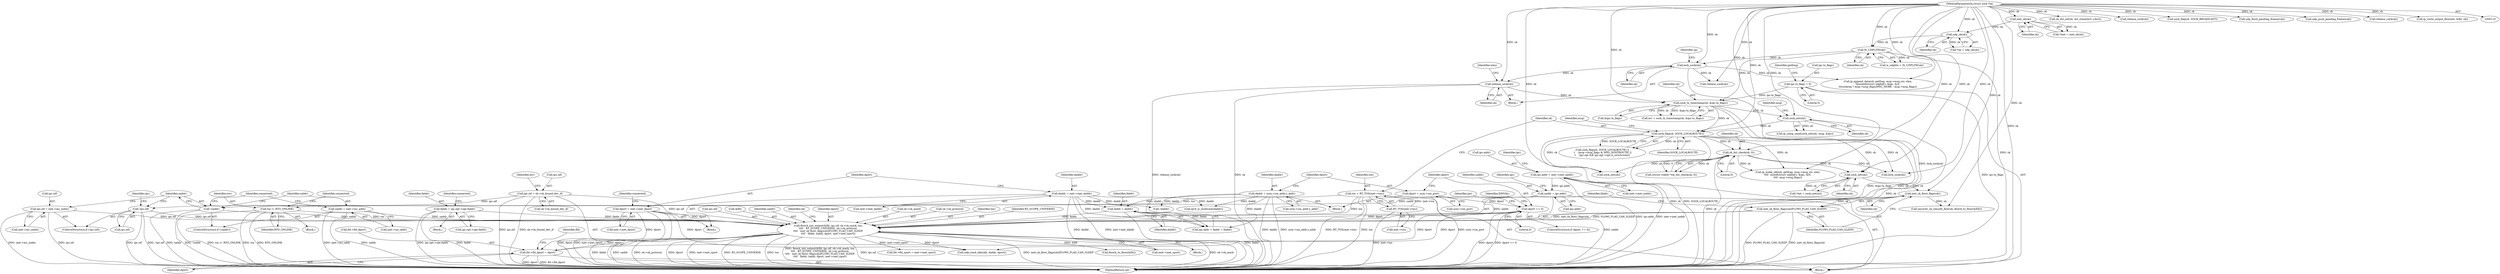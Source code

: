 digraph "0_linux_f6d8bd051c391c1c0458a30b2a7abcd939329259_32@pointer" {
"1000719" [label="(Call,fl4->fl4_dport = dport)"];
"1000310" [label="(Call,dport = inet->inet_dport)"];
"1000535" [label="(Call,flowi4_init_output(&fl4, ipc.oif, sk->sk_mark, tos,\n\t\t\t\t   RT_SCOPE_UNIVERSE, sk->sk_protocol,\n\t\t\t\t   inet_sk_flowi_flags(sk)|FLOWI_FLAG_CAN_SLEEP,\n\t\t\t\t   faddr, saddr, dport, inet->inet_sport))"];
"1000325" [label="(Call,ipc.oif = sk->sk_bound_dev_if)"];
"1000493" [label="(Call,!ipc.oif)"];
"1000497" [label="(Call,ipc.oif = inet->mc_index)"];
"1000482" [label="(Call,tos |= RTO_ONLINK)"];
"1000453" [label="(Call,tos = RT_TOS(inet->tos))"];
"1000455" [label="(Call,RT_TOS(inet->tos))"];
"1000549" [label="(Call,inet_sk_flowi_flags(sk)|FLOWI_FLAG_CAN_SLEEP)"];
"1000550" [label="(Call,inet_sk_flowi_flags(sk))"];
"1000533" [label="(Call,sock_net(sk))"];
"1000521" [label="(Call,sk_dst_check(sk, 0))"];
"1000461" [label="(Call,sock_flag(sk, SOCK_LOCALROUTE))"];
"1000352" [label="(Call,sock_net(sk))"];
"1000334" [label="(Call,sock_tx_timestamp(sk, &ipc.tx_flags))"];
"1000153" [label="(Call,IS_UDPLITE(sk))"];
"1000124" [label="(Call,udp_sk(sk))"];
"1000119" [label="(Call,inet_sk(sk))"];
"1000112" [label="(MethodParameterIn,struct sock *sk)"];
"1000229" [label="(Call,release_sock(sk))"];
"1000207" [label="(Call,lock_sock(sk))"];
"1000191" [label="(Call,ipc.tx_flags = 0)"];
"1000441" [label="(Call,faddr = ipc.opt->opt.faddr)"];
"1000419" [label="(Call,faddr = daddr)"];
"1000305" [label="(Call,daddr = inet->inet_daddr)"];
"1000275" [label="(Call,daddr = usin->sin_addr.s_addr)"];
"1000507" [label="(Call,saddr = inet->mc_addr)"];
"1000505" [label="(Call,!saddr)"];
"1000410" [label="(Call,saddr = ipc.addr)"];
"1000318" [label="(Call,ipc.addr = inet->inet_saddr)"];
"1000288" [label="(Call,dport == 0)"];
"1000282" [label="(Call,dport = usin->sin_port)"];
"1000509" [label="(Call,inet->mc_addr)"];
"1000326" [label="(Call,ipc.oif)"];
"1000467" [label="(Identifier,msg)"];
"1000486" [label="(Identifier,connected)"];
"1000462" [label="(Identifier,sk)"];
"1000311" [label="(Identifier,dport)"];
"1000151" [label="(Call,is_udplite = IS_UDPLITE(sk))"];
"1000232" [label="(Identifier,ulen)"];
"1000522" [label="(Identifier,sk)"];
"1000212" [label="(Identifier,up)"];
"1000498" [label="(Call,ipc.oif)"];
"1000117" [label="(Call,*inet = inet_sk(sk))"];
"1000277" [label="(Call,usin->sin_addr.s_addr)"];
"1000505" [label="(Call,!saddr)"];
"1000290" [label="(Literal,0)"];
"1000494" [label="(Call,ipc.oif)"];
"1000609" [label="(Call,sk_dst_set(sk, dst_clone(&rt->dst)))"];
"1000726" [label="(Identifier,fl4)"];
"1000441" [label="(Call,faddr = ipc.opt->opt.faddr)"];
"1000460" [label="(Call,sock_flag(sk, SOCK_LOCALROUTE) ||\n \t    (msg->msg_flags & MSG_DONTROUTE) ||\n\t    (ipc.opt && ipc.opt->opt.is_strictroute))"];
"1000124" [label="(Call,udp_sk(sk))"];
"1000410" [label="(Call,saddr = ipc.addr)"];
"1000724" [label="(Call,fl4->fl4_sport = inet->inet_sport)"];
"1000461" [label="(Call,sock_flag(sk, SOCK_LOCALROUTE))"];
"1000541" [label="(Call,sk->sk_mark)"];
"1000690" [label="(Call,release_sock(sk))"];
"1000850" [label="(MethodReturn,int)"];
"1000275" [label="(Call,daddr = usin->sin_addr.s_addr)"];
"1000454" [label="(Identifier,tos)"];
"1000195" [label="(Literal,0)"];
"1000115" [label="(Block,)"];
"1000154" [label="(Identifier,sk)"];
"1000533" [label="(Call,sock_net(sk))"];
"1000306" [label="(Identifier,daddr)"];
"1000463" [label="(Identifier,SOCK_LOCALROUTE)"];
"1000484" [label="(Identifier,RTO_ONLINK)"];
"1000352" [label="(Call,sock_net(sk))"];
"1000456" [label="(Call,inet->tos)"];
"1000325" [label="(Call,ipc.oif = sk->sk_bound_dev_if)"];
"1000287" [label="(ControlStructure,if (dport == 0))"];
"1000319" [label="(Call,ipc.addr)"];
"1000649" [label="(Call,ip_make_skb(sk, getfrag, msg->msg_iov, ulen,\n\t\t\t\t  sizeof(struct udphdr), &ipc, &rt,\n\t\t\t\t  msg->msg_flags))"];
"1000334" [label="(Call,sock_tx_timestamp(sk, &ipc.tx_flags))"];
"1000335" [label="(Identifier,sk)"];
"1000603" [label="(Call,sock_flag(sk, SOCK_BROADCAST))"];
"1000513" [label="(Identifier,connected)"];
"1000483" [label="(Identifier,tos)"];
"1000206" [label="(Block,)"];
"1000769" [label="(Call,udp_flush_pending_frames(sk))"];
"1000443" [label="(Call,ipc.opt->opt.faddr)"];
"1000453" [label="(Call,tos = RT_TOS(inet->tos))"];
"1000719" [label="(Call,fl4->fl4_dport = dport)"];
"1000120" [label="(Identifier,sk)"];
"1000546" [label="(Call,sk->sk_protocol)"];
"1000119" [label="(Call,inet_sk(sk))"];
"1000492" [label="(ControlStructure,if (!ipc.oif))"];
"1000489" [label="(Call,ipv4_is_multicast(daddr))"];
"1000544" [label="(Identifier,tos)"];
"1000451" [label="(Identifier,connected)"];
"1000288" [label="(Call,dport == 0)"];
"1000192" [label="(Call,ipc.tx_flags)"];
"1000682" [label="(Call,lock_sock(sk))"];
"1000310" [label="(Call,dport = inet->inet_dport)"];
"1000521" [label="(Call,sk_dst_check(sk, 0))"];
"1000351" [label="(Call,ip_cmsg_send(sock_net(sk), msg, &ipc))"];
"1000523" [label="(Literal,0)"];
"1000318" [label="(Call,ipc.addr = inet->inet_saddr)"];
"1000677" [label="(Call,udp_send_skb(skb, daddr, dport))"];
"1000436" [label="(Call,!daddr)"];
"1000497" [label="(Call,ipc.oif = inet->mc_index)"];
"1000482" [label="(Call,tos |= RTO_ONLINK)"];
"1000122" [label="(Call,*up = udp_sk(sk))"];
"1000531" [label="(Call,*net = sock_net(sk))"];
"1000545" [label="(Identifier,RT_SCOPE_UNIVERSE)"];
"1000553" [label="(Identifier,faddr)"];
"1000535" [label="(Call,flowi4_init_output(&fl4, ipc.oif, sk->sk_mark, tos,\n\t\t\t\t   RT_SCOPE_UNIVERSE, sk->sk_protocol,\n\t\t\t\t   inet_sk_flowi_flags(sk)|FLOWI_FLAG_CAN_SLEEP,\n\t\t\t\t   faddr, saddr, dport, inet->inet_sport))"];
"1000305" [label="(Call,daddr = inet->inet_daddr)"];
"1000538" [label="(Call,ipc.oif)"];
"1000536" [label="(Call,&fl4)"];
"1000354" [label="(Identifier,msg)"];
"1000777" [label="(Call,udp_push_pending_frames(sk))"];
"1000289" [label="(Identifier,dport)"];
"1000792" [label="(Call,release_sock(sk))"];
"1000230" [label="(Identifier,sk)"];
"1000744" [label="(Call,ip_append_data(sk, getfrag, msg->msg_iov, ulen,\n\t\t\tsizeof(struct udphdr), &ipc, &rt,\n\t\t\tcorkreq ? msg->msg_flags|MSG_MORE : msg->msg_flags))"];
"1000320" [label="(Identifier,ipc)"];
"1000153" [label="(Call,IS_UDPLITE(sk))"];
"1000554" [label="(Identifier,saddr)"];
"1000560" [label="(Identifier,sk)"];
"1000421" [label="(Identifier,daddr)"];
"1000549" [label="(Call,inet_sk_flowi_flags(sk)|FLOWI_FLAG_CAN_SLEEP)"];
"1000282" [label="(Call,dport = usin->sin_port)"];
"1000329" [label="(Call,sk->sk_bound_dev_if)"];
"1000507" [label="(Call,saddr = inet->mc_addr)"];
"1000283" [label="(Identifier,dport)"];
"1000420" [label="(Identifier,faddr)"];
"1000276" [label="(Identifier,daddr)"];
"1000417" [label="(Identifier,ipc)"];
"1000336" [label="(Call,&ipc.tx_flags)"];
"1000208" [label="(Identifier,sk)"];
"1000519" [label="(Call,(struct rtable *)sk_dst_check(sk, 0))"];
"1000481" [label="(Block,)"];
"1000327" [label="(Identifier,ipc)"];
"1000197" [label="(Identifier,getfrag)"];
"1000307" [label="(Call,inet->inet_daddr)"];
"1000559" [label="(Call,security_sk_classify_flow(sk, flowi4_to_flowi(&fl4)))"];
"1000316" [label="(Identifier,connected)"];
"1000191" [label="(Call,ipc.tx_flags = 0)"];
"1000411" [label="(Identifier,saddr)"];
"1000552" [label="(Identifier,FLOWI_FLAG_CAN_SLEEP)"];
"1000223" [label="(Call,release_sock(sk))"];
"1000332" [label="(Call,err = sock_tx_timestamp(sk, &ipc.tx_flags))"];
"1000284" [label="(Call,usin->sin_port)"];
"1000295" [label="(Block,)"];
"1000499" [label="(Identifier,ipc)"];
"1000504" [label="(ControlStructure,if (!saddr))"];
"1000353" [label="(Identifier,sk)"];
"1000824" [label="(Call,sock_net(sk))"];
"1000312" [label="(Call,inet->inet_dport)"];
"1000561" [label="(Call,flowi4_to_flowi(&fl4))"];
"1000501" [label="(Call,inet->mc_index)"];
"1000419" [label="(Call,faddr = daddr)"];
"1000229" [label="(Call,release_sock(sk))"];
"1000556" [label="(Call,inet->inet_sport)"];
"1000207" [label="(Call,lock_sock(sk))"];
"1000508" [label="(Identifier,saddr)"];
"1000125" [label="(Identifier,sk)"];
"1000506" [label="(Identifier,saddr)"];
"1000112" [label="(MethodParameterIn,struct sock *sk)"];
"1000293" [label="(Identifier,EINVAL)"];
"1000322" [label="(Call,inet->inet_saddr)"];
"1000723" [label="(Identifier,dport)"];
"1000551" [label="(Identifier,sk)"];
"1000493" [label="(Call,!ipc.oif)"];
"1000528" [label="(Block,)"];
"1000434" [label="(Block,)"];
"1000550" [label="(Call,inet_sk_flowi_flags(sk))"];
"1000412" [label="(Call,ipc.addr)"];
"1000455" [label="(Call,RT_TOS(inet->tos))"];
"1000333" [label="(Identifier,err)"];
"1000566" [label="(Call,ip_route_output_flow(net, &fl4, sk))"];
"1000415" [label="(Call,ipc.addr = faddr = daddr)"];
"1000442" [label="(Identifier,faddr)"];
"1000534" [label="(Identifier,sk)"];
"1000239" [label="(Block,)"];
"1000555" [label="(Identifier,dport)"];
"1000720" [label="(Call,fl4->fl4_dport)"];
"1000719" -> "1000115"  [label="AST: "];
"1000719" -> "1000723"  [label="CFG: "];
"1000720" -> "1000719"  [label="AST: "];
"1000723" -> "1000719"  [label="AST: "];
"1000726" -> "1000719"  [label="CFG: "];
"1000719" -> "1000850"  [label="DDG: fl4->fl4_dport"];
"1000719" -> "1000850"  [label="DDG: dport"];
"1000310" -> "1000719"  [label="DDG: dport"];
"1000535" -> "1000719"  [label="DDG: dport"];
"1000288" -> "1000719"  [label="DDG: dport"];
"1000310" -> "1000295"  [label="AST: "];
"1000310" -> "1000312"  [label="CFG: "];
"1000311" -> "1000310"  [label="AST: "];
"1000312" -> "1000310"  [label="AST: "];
"1000316" -> "1000310"  [label="CFG: "];
"1000310" -> "1000850"  [label="DDG: inet->inet_dport"];
"1000310" -> "1000850"  [label="DDG: dport"];
"1000310" -> "1000535"  [label="DDG: dport"];
"1000310" -> "1000677"  [label="DDG: dport"];
"1000535" -> "1000528"  [label="AST: "];
"1000535" -> "1000556"  [label="CFG: "];
"1000536" -> "1000535"  [label="AST: "];
"1000538" -> "1000535"  [label="AST: "];
"1000541" -> "1000535"  [label="AST: "];
"1000544" -> "1000535"  [label="AST: "];
"1000545" -> "1000535"  [label="AST: "];
"1000546" -> "1000535"  [label="AST: "];
"1000549" -> "1000535"  [label="AST: "];
"1000553" -> "1000535"  [label="AST: "];
"1000554" -> "1000535"  [label="AST: "];
"1000555" -> "1000535"  [label="AST: "];
"1000556" -> "1000535"  [label="AST: "];
"1000560" -> "1000535"  [label="CFG: "];
"1000535" -> "1000850"  [label="DDG: faddr"];
"1000535" -> "1000850"  [label="DDG: saddr"];
"1000535" -> "1000850"  [label="DDG: sk->sk_protocol"];
"1000535" -> "1000850"  [label="DDG: dport"];
"1000535" -> "1000850"  [label="DDG: inet->inet_sport"];
"1000535" -> "1000850"  [label="DDG: RT_SCOPE_UNIVERSE"];
"1000535" -> "1000850"  [label="DDG: tos"];
"1000535" -> "1000850"  [label="DDG: flowi4_init_output(&fl4, ipc.oif, sk->sk_mark, tos,\n\t\t\t\t   RT_SCOPE_UNIVERSE, sk->sk_protocol,\n\t\t\t\t   inet_sk_flowi_flags(sk)|FLOWI_FLAG_CAN_SLEEP,\n\t\t\t\t   faddr, saddr, dport, inet->inet_sport)"];
"1000535" -> "1000850"  [label="DDG: ipc.oif"];
"1000535" -> "1000850"  [label="DDG: inet_sk_flowi_flags(sk)|FLOWI_FLAG_CAN_SLEEP"];
"1000535" -> "1000850"  [label="DDG: sk->sk_mark"];
"1000325" -> "1000535"  [label="DDG: ipc.oif"];
"1000493" -> "1000535"  [label="DDG: ipc.oif"];
"1000497" -> "1000535"  [label="DDG: ipc.oif"];
"1000482" -> "1000535"  [label="DDG: tos"];
"1000453" -> "1000535"  [label="DDG: tos"];
"1000549" -> "1000535"  [label="DDG: inet_sk_flowi_flags(sk)"];
"1000549" -> "1000535"  [label="DDG: FLOWI_FLAG_CAN_SLEEP"];
"1000441" -> "1000535"  [label="DDG: faddr"];
"1000419" -> "1000535"  [label="DDG: faddr"];
"1000507" -> "1000535"  [label="DDG: saddr"];
"1000505" -> "1000535"  [label="DDG: saddr"];
"1000410" -> "1000535"  [label="DDG: saddr"];
"1000288" -> "1000535"  [label="DDG: dport"];
"1000535" -> "1000561"  [label="DDG: &fl4"];
"1000535" -> "1000677"  [label="DDG: dport"];
"1000535" -> "1000724"  [label="DDG: inet->inet_sport"];
"1000325" -> "1000115"  [label="AST: "];
"1000325" -> "1000329"  [label="CFG: "];
"1000326" -> "1000325"  [label="AST: "];
"1000329" -> "1000325"  [label="AST: "];
"1000333" -> "1000325"  [label="CFG: "];
"1000325" -> "1000850"  [label="DDG: ipc.oif"];
"1000325" -> "1000850"  [label="DDG: sk->sk_bound_dev_if"];
"1000325" -> "1000493"  [label="DDG: ipc.oif"];
"1000493" -> "1000492"  [label="AST: "];
"1000493" -> "1000494"  [label="CFG: "];
"1000494" -> "1000493"  [label="AST: "];
"1000499" -> "1000493"  [label="CFG: "];
"1000506" -> "1000493"  [label="CFG: "];
"1000493" -> "1000850"  [label="DDG: ipc.oif"];
"1000493" -> "1000850"  [label="DDG: !ipc.oif"];
"1000497" -> "1000492"  [label="AST: "];
"1000497" -> "1000501"  [label="CFG: "];
"1000498" -> "1000497"  [label="AST: "];
"1000501" -> "1000497"  [label="AST: "];
"1000506" -> "1000497"  [label="CFG: "];
"1000497" -> "1000850"  [label="DDG: ipc.oif"];
"1000497" -> "1000850"  [label="DDG: inet->mc_index"];
"1000482" -> "1000481"  [label="AST: "];
"1000482" -> "1000484"  [label="CFG: "];
"1000483" -> "1000482"  [label="AST: "];
"1000484" -> "1000482"  [label="AST: "];
"1000486" -> "1000482"  [label="CFG: "];
"1000482" -> "1000850"  [label="DDG: tos"];
"1000482" -> "1000850"  [label="DDG: RTO_ONLINK"];
"1000482" -> "1000850"  [label="DDG: tos |= RTO_ONLINK"];
"1000453" -> "1000482"  [label="DDG: tos"];
"1000453" -> "1000115"  [label="AST: "];
"1000453" -> "1000455"  [label="CFG: "];
"1000454" -> "1000453"  [label="AST: "];
"1000455" -> "1000453"  [label="AST: "];
"1000462" -> "1000453"  [label="CFG: "];
"1000453" -> "1000850"  [label="DDG: RT_TOS(inet->tos)"];
"1000453" -> "1000850"  [label="DDG: tos"];
"1000455" -> "1000453"  [label="DDG: inet->tos"];
"1000455" -> "1000456"  [label="CFG: "];
"1000456" -> "1000455"  [label="AST: "];
"1000455" -> "1000850"  [label="DDG: inet->tos"];
"1000549" -> "1000552"  [label="CFG: "];
"1000550" -> "1000549"  [label="AST: "];
"1000552" -> "1000549"  [label="AST: "];
"1000553" -> "1000549"  [label="CFG: "];
"1000549" -> "1000850"  [label="DDG: inet_sk_flowi_flags(sk)"];
"1000549" -> "1000850"  [label="DDG: FLOWI_FLAG_CAN_SLEEP"];
"1000550" -> "1000549"  [label="DDG: sk"];
"1000550" -> "1000551"  [label="CFG: "];
"1000551" -> "1000550"  [label="AST: "];
"1000552" -> "1000550"  [label="CFG: "];
"1000533" -> "1000550"  [label="DDG: sk"];
"1000112" -> "1000550"  [label="DDG: sk"];
"1000550" -> "1000559"  [label="DDG: sk"];
"1000533" -> "1000531"  [label="AST: "];
"1000533" -> "1000534"  [label="CFG: "];
"1000534" -> "1000533"  [label="AST: "];
"1000531" -> "1000533"  [label="CFG: "];
"1000533" -> "1000531"  [label="DDG: sk"];
"1000521" -> "1000533"  [label="DDG: sk"];
"1000461" -> "1000533"  [label="DDG: sk"];
"1000112" -> "1000533"  [label="DDG: sk"];
"1000521" -> "1000519"  [label="AST: "];
"1000521" -> "1000523"  [label="CFG: "];
"1000522" -> "1000521"  [label="AST: "];
"1000523" -> "1000521"  [label="AST: "];
"1000519" -> "1000521"  [label="CFG: "];
"1000521" -> "1000850"  [label="DDG: sk"];
"1000521" -> "1000519"  [label="DDG: sk"];
"1000521" -> "1000519"  [label="DDG: 0"];
"1000461" -> "1000521"  [label="DDG: sk"];
"1000112" -> "1000521"  [label="DDG: sk"];
"1000521" -> "1000649"  [label="DDG: sk"];
"1000521" -> "1000682"  [label="DDG: sk"];
"1000521" -> "1000824"  [label="DDG: sk"];
"1000461" -> "1000460"  [label="AST: "];
"1000461" -> "1000463"  [label="CFG: "];
"1000462" -> "1000461"  [label="AST: "];
"1000463" -> "1000461"  [label="AST: "];
"1000467" -> "1000461"  [label="CFG: "];
"1000460" -> "1000461"  [label="CFG: "];
"1000461" -> "1000850"  [label="DDG: SOCK_LOCALROUTE"];
"1000461" -> "1000850"  [label="DDG: sk"];
"1000461" -> "1000460"  [label="DDG: sk"];
"1000461" -> "1000460"  [label="DDG: SOCK_LOCALROUTE"];
"1000352" -> "1000461"  [label="DDG: sk"];
"1000334" -> "1000461"  [label="DDG: sk"];
"1000112" -> "1000461"  [label="DDG: sk"];
"1000461" -> "1000649"  [label="DDG: sk"];
"1000461" -> "1000682"  [label="DDG: sk"];
"1000461" -> "1000824"  [label="DDG: sk"];
"1000352" -> "1000351"  [label="AST: "];
"1000352" -> "1000353"  [label="CFG: "];
"1000353" -> "1000352"  [label="AST: "];
"1000354" -> "1000352"  [label="CFG: "];
"1000352" -> "1000850"  [label="DDG: sk"];
"1000352" -> "1000351"  [label="DDG: sk"];
"1000334" -> "1000352"  [label="DDG: sk"];
"1000112" -> "1000352"  [label="DDG: sk"];
"1000334" -> "1000332"  [label="AST: "];
"1000334" -> "1000336"  [label="CFG: "];
"1000335" -> "1000334"  [label="AST: "];
"1000336" -> "1000334"  [label="AST: "];
"1000332" -> "1000334"  [label="CFG: "];
"1000334" -> "1000850"  [label="DDG: &ipc.tx_flags"];
"1000334" -> "1000850"  [label="DDG: sk"];
"1000334" -> "1000332"  [label="DDG: sk"];
"1000334" -> "1000332"  [label="DDG: &ipc.tx_flags"];
"1000153" -> "1000334"  [label="DDG: sk"];
"1000229" -> "1000334"  [label="DDG: sk"];
"1000112" -> "1000334"  [label="DDG: sk"];
"1000191" -> "1000334"  [label="DDG: ipc.tx_flags"];
"1000153" -> "1000151"  [label="AST: "];
"1000153" -> "1000154"  [label="CFG: "];
"1000154" -> "1000153"  [label="AST: "];
"1000151" -> "1000153"  [label="CFG: "];
"1000153" -> "1000850"  [label="DDG: sk"];
"1000153" -> "1000151"  [label="DDG: sk"];
"1000124" -> "1000153"  [label="DDG: sk"];
"1000112" -> "1000153"  [label="DDG: sk"];
"1000153" -> "1000207"  [label="DDG: sk"];
"1000124" -> "1000122"  [label="AST: "];
"1000124" -> "1000125"  [label="CFG: "];
"1000125" -> "1000124"  [label="AST: "];
"1000122" -> "1000124"  [label="CFG: "];
"1000124" -> "1000122"  [label="DDG: sk"];
"1000119" -> "1000124"  [label="DDG: sk"];
"1000112" -> "1000124"  [label="DDG: sk"];
"1000119" -> "1000117"  [label="AST: "];
"1000119" -> "1000120"  [label="CFG: "];
"1000120" -> "1000119"  [label="AST: "];
"1000117" -> "1000119"  [label="CFG: "];
"1000119" -> "1000117"  [label="DDG: sk"];
"1000112" -> "1000119"  [label="DDG: sk"];
"1000112" -> "1000110"  [label="AST: "];
"1000112" -> "1000850"  [label="DDG: sk"];
"1000112" -> "1000207"  [label="DDG: sk"];
"1000112" -> "1000223"  [label="DDG: sk"];
"1000112" -> "1000229"  [label="DDG: sk"];
"1000112" -> "1000559"  [label="DDG: sk"];
"1000112" -> "1000566"  [label="DDG: sk"];
"1000112" -> "1000603"  [label="DDG: sk"];
"1000112" -> "1000609"  [label="DDG: sk"];
"1000112" -> "1000649"  [label="DDG: sk"];
"1000112" -> "1000682"  [label="DDG: sk"];
"1000112" -> "1000690"  [label="DDG: sk"];
"1000112" -> "1000744"  [label="DDG: sk"];
"1000112" -> "1000769"  [label="DDG: sk"];
"1000112" -> "1000777"  [label="DDG: sk"];
"1000112" -> "1000792"  [label="DDG: sk"];
"1000112" -> "1000824"  [label="DDG: sk"];
"1000229" -> "1000206"  [label="AST: "];
"1000229" -> "1000230"  [label="CFG: "];
"1000230" -> "1000229"  [label="AST: "];
"1000232" -> "1000229"  [label="CFG: "];
"1000229" -> "1000850"  [label="DDG: release_sock(sk)"];
"1000229" -> "1000850"  [label="DDG: sk"];
"1000207" -> "1000229"  [label="DDG: sk"];
"1000207" -> "1000206"  [label="AST: "];
"1000207" -> "1000208"  [label="CFG: "];
"1000208" -> "1000207"  [label="AST: "];
"1000212" -> "1000207"  [label="CFG: "];
"1000207" -> "1000850"  [label="DDG: lock_sock(sk)"];
"1000207" -> "1000223"  [label="DDG: sk"];
"1000207" -> "1000744"  [label="DDG: sk"];
"1000191" -> "1000115"  [label="AST: "];
"1000191" -> "1000195"  [label="CFG: "];
"1000192" -> "1000191"  [label="AST: "];
"1000195" -> "1000191"  [label="AST: "];
"1000197" -> "1000191"  [label="CFG: "];
"1000191" -> "1000850"  [label="DDG: ipc.tx_flags"];
"1000441" -> "1000434"  [label="AST: "];
"1000441" -> "1000443"  [label="CFG: "];
"1000442" -> "1000441"  [label="AST: "];
"1000443" -> "1000441"  [label="AST: "];
"1000451" -> "1000441"  [label="CFG: "];
"1000441" -> "1000850"  [label="DDG: faddr"];
"1000441" -> "1000850"  [label="DDG: ipc.opt->opt.faddr"];
"1000419" -> "1000415"  [label="AST: "];
"1000419" -> "1000421"  [label="CFG: "];
"1000420" -> "1000419"  [label="AST: "];
"1000421" -> "1000419"  [label="AST: "];
"1000415" -> "1000419"  [label="CFG: "];
"1000419" -> "1000850"  [label="DDG: faddr"];
"1000419" -> "1000415"  [label="DDG: faddr"];
"1000305" -> "1000419"  [label="DDG: daddr"];
"1000275" -> "1000419"  [label="DDG: daddr"];
"1000305" -> "1000295"  [label="AST: "];
"1000305" -> "1000307"  [label="CFG: "];
"1000306" -> "1000305"  [label="AST: "];
"1000307" -> "1000305"  [label="AST: "];
"1000311" -> "1000305"  [label="CFG: "];
"1000305" -> "1000850"  [label="DDG: inet->inet_daddr"];
"1000305" -> "1000850"  [label="DDG: daddr"];
"1000305" -> "1000415"  [label="DDG: daddr"];
"1000305" -> "1000436"  [label="DDG: daddr"];
"1000305" -> "1000489"  [label="DDG: daddr"];
"1000275" -> "1000239"  [label="AST: "];
"1000275" -> "1000277"  [label="CFG: "];
"1000276" -> "1000275"  [label="AST: "];
"1000277" -> "1000275"  [label="AST: "];
"1000283" -> "1000275"  [label="CFG: "];
"1000275" -> "1000850"  [label="DDG: daddr"];
"1000275" -> "1000850"  [label="DDG: usin->sin_addr.s_addr"];
"1000275" -> "1000415"  [label="DDG: daddr"];
"1000275" -> "1000436"  [label="DDG: daddr"];
"1000275" -> "1000489"  [label="DDG: daddr"];
"1000507" -> "1000504"  [label="AST: "];
"1000507" -> "1000509"  [label="CFG: "];
"1000508" -> "1000507"  [label="AST: "];
"1000509" -> "1000507"  [label="AST: "];
"1000513" -> "1000507"  [label="CFG: "];
"1000507" -> "1000850"  [label="DDG: inet->mc_addr"];
"1000507" -> "1000850"  [label="DDG: saddr"];
"1000505" -> "1000504"  [label="AST: "];
"1000505" -> "1000506"  [label="CFG: "];
"1000506" -> "1000505"  [label="AST: "];
"1000508" -> "1000505"  [label="CFG: "];
"1000513" -> "1000505"  [label="CFG: "];
"1000505" -> "1000850"  [label="DDG: saddr"];
"1000505" -> "1000850"  [label="DDG: !saddr"];
"1000410" -> "1000505"  [label="DDG: saddr"];
"1000410" -> "1000115"  [label="AST: "];
"1000410" -> "1000412"  [label="CFG: "];
"1000411" -> "1000410"  [label="AST: "];
"1000412" -> "1000410"  [label="AST: "];
"1000417" -> "1000410"  [label="CFG: "];
"1000410" -> "1000850"  [label="DDG: saddr"];
"1000318" -> "1000410"  [label="DDG: ipc.addr"];
"1000318" -> "1000115"  [label="AST: "];
"1000318" -> "1000322"  [label="CFG: "];
"1000319" -> "1000318"  [label="AST: "];
"1000322" -> "1000318"  [label="AST: "];
"1000327" -> "1000318"  [label="CFG: "];
"1000318" -> "1000850"  [label="DDG: ipc.addr"];
"1000318" -> "1000850"  [label="DDG: inet->inet_saddr"];
"1000288" -> "1000287"  [label="AST: "];
"1000288" -> "1000290"  [label="CFG: "];
"1000289" -> "1000288"  [label="AST: "];
"1000290" -> "1000288"  [label="AST: "];
"1000293" -> "1000288"  [label="CFG: "];
"1000320" -> "1000288"  [label="CFG: "];
"1000288" -> "1000850"  [label="DDG: dport"];
"1000288" -> "1000850"  [label="DDG: dport == 0"];
"1000282" -> "1000288"  [label="DDG: dport"];
"1000288" -> "1000677"  [label="DDG: dport"];
"1000282" -> "1000239"  [label="AST: "];
"1000282" -> "1000284"  [label="CFG: "];
"1000283" -> "1000282"  [label="AST: "];
"1000284" -> "1000282"  [label="AST: "];
"1000289" -> "1000282"  [label="CFG: "];
"1000282" -> "1000850"  [label="DDG: usin->sin_port"];
}

